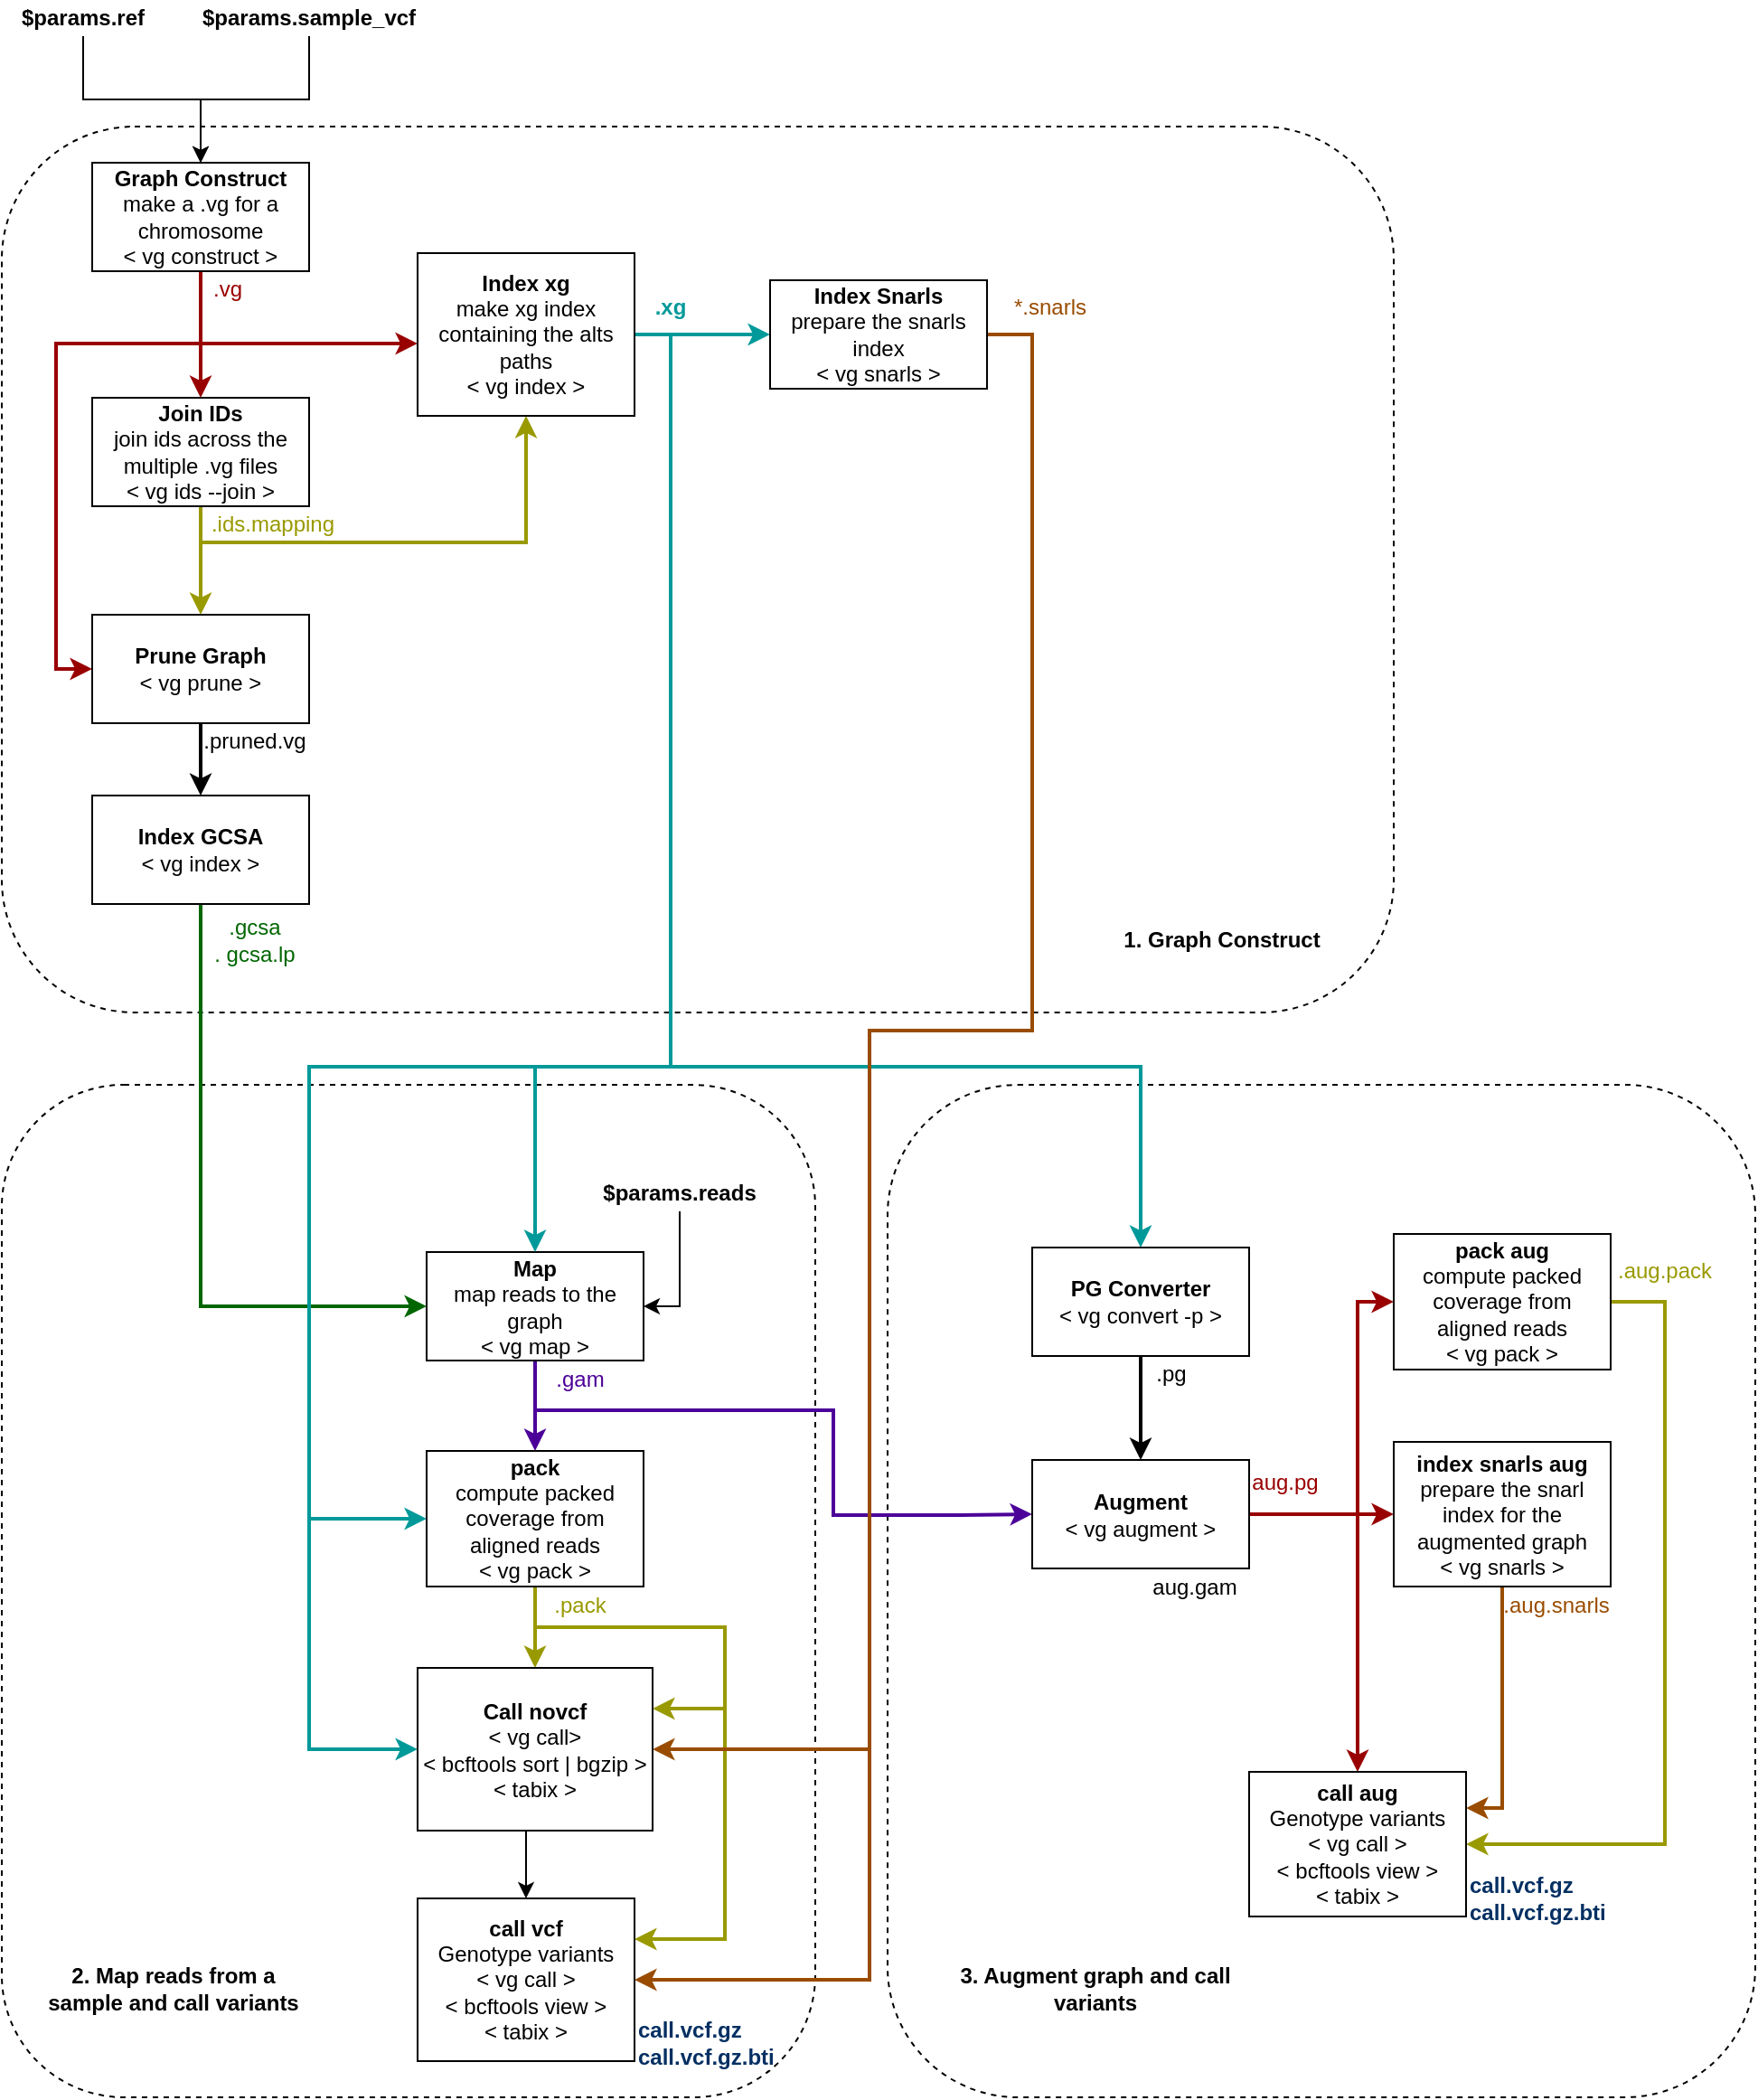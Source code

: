 <mxfile version="14.0.4" type="device"><diagram id="ZgeMwlbMf4eB2G6B6wfO" name="Page-1"><mxGraphModel dx="1426" dy="826" grid="1" gridSize="10" guides="1" tooltips="1" connect="1" arrows="1" fold="1" page="1" pageScale="1" pageWidth="827" pageHeight="1169" math="0" shadow="0"><root><mxCell id="0"/><mxCell id="1" parent="0"/><mxCell id="r01kq3MvRkCibWOv_G0b-95" value="" style="rounded=1;whiteSpace=wrap;html=1;dashed=1;" vertex="1" parent="1"><mxGeometry x="560" y="640" width="480" height="560" as="geometry"/></mxCell><mxCell id="r01kq3MvRkCibWOv_G0b-72" value="" style="rounded=1;whiteSpace=wrap;html=1;dashed=1;" vertex="1" parent="1"><mxGeometry x="70" y="640" width="450" height="560" as="geometry"/></mxCell><mxCell id="r01kq3MvRkCibWOv_G0b-47" value="" style="rounded=1;whiteSpace=wrap;html=1;dashed=1;" vertex="1" parent="1"><mxGeometry x="70" y="110" width="770" height="490" as="geometry"/></mxCell><mxCell id="r01kq3MvRkCibWOv_G0b-4" style="edgeStyle=orthogonalEdgeStyle;rounded=0;orthogonalLoop=1;jettySize=auto;html=1;exitX=0.5;exitY=1;exitDx=0;exitDy=0;entryX=0.5;entryY=0;entryDx=0;entryDy=0;" edge="1" parent="1" source="r01kq3MvRkCibWOv_G0b-1" target="r01kq3MvRkCibWOv_G0b-3"><mxGeometry relative="1" as="geometry"/></mxCell><mxCell id="r01kq3MvRkCibWOv_G0b-1" value="&lt;b&gt;$params.ref&lt;/b&gt;" style="text;html=1;strokeColor=none;fillColor=none;align=center;verticalAlign=middle;whiteSpace=wrap;rounded=0;" vertex="1" parent="1"><mxGeometry x="80" y="40" width="70" height="20" as="geometry"/></mxCell><mxCell id="r01kq3MvRkCibWOv_G0b-6" style="edgeStyle=orthogonalEdgeStyle;rounded=0;orthogonalLoop=1;jettySize=auto;html=1;exitX=0.5;exitY=1;exitDx=0;exitDy=0;entryX=0.5;entryY=0;entryDx=0;entryDy=0;" edge="1" parent="1" source="r01kq3MvRkCibWOv_G0b-2" target="r01kq3MvRkCibWOv_G0b-3"><mxGeometry relative="1" as="geometry"/></mxCell><mxCell id="r01kq3MvRkCibWOv_G0b-2" value="&lt;b&gt;$params.sample_vcf&lt;/b&gt;" style="text;html=1;strokeColor=none;fillColor=none;align=center;verticalAlign=middle;whiteSpace=wrap;rounded=0;" vertex="1" parent="1"><mxGeometry x="180" y="40" width="120" height="20" as="geometry"/></mxCell><mxCell id="r01kq3MvRkCibWOv_G0b-98" style="edgeStyle=orthogonalEdgeStyle;rounded=0;orthogonalLoop=1;jettySize=auto;html=1;exitX=0.5;exitY=1;exitDx=0;exitDy=0;entryX=0;entryY=0.5;entryDx=0;entryDy=0;strokeColor=#990000;strokeWidth=2;" edge="1" parent="1" source="r01kq3MvRkCibWOv_G0b-3" target="r01kq3MvRkCibWOv_G0b-8"><mxGeometry relative="1" as="geometry"><Array as="points"><mxPoint x="180" y="230"/><mxPoint x="100" y="230"/><mxPoint x="100" y="410"/></Array></mxGeometry></mxCell><mxCell id="r01kq3MvRkCibWOv_G0b-99" style="edgeStyle=orthogonalEdgeStyle;rounded=0;orthogonalLoop=1;jettySize=auto;html=1;exitX=0.5;exitY=1;exitDx=0;exitDy=0;strokeColor=#990000;strokeWidth=2;" edge="1" parent="1" source="r01kq3MvRkCibWOv_G0b-3" target="r01kq3MvRkCibWOv_G0b-21"><mxGeometry relative="1" as="geometry"><Array as="points"><mxPoint x="180" y="230"/></Array></mxGeometry></mxCell><mxCell id="r01kq3MvRkCibWOv_G0b-100" style="edgeStyle=orthogonalEdgeStyle;rounded=0;orthogonalLoop=1;jettySize=auto;html=1;exitX=0.5;exitY=1;exitDx=0;exitDy=0;entryX=0.5;entryY=0;entryDx=0;entryDy=0;fontColor=#990000;strokeColor=#990000;strokeWidth=2;" edge="1" parent="1" source="r01kq3MvRkCibWOv_G0b-3" target="r01kq3MvRkCibWOv_G0b-16"><mxGeometry relative="1" as="geometry"/></mxCell><mxCell id="r01kq3MvRkCibWOv_G0b-3" value="&lt;b&gt;Graph Construct&lt;/b&gt;&lt;br&gt;make a .vg for a chromosome&lt;br&gt;&amp;lt; vg construct &amp;gt;" style="rounded=0;whiteSpace=wrap;html=1;" vertex="1" parent="1"><mxGeometry x="120" y="130" width="120" height="60" as="geometry"/></mxCell><mxCell id="r01kq3MvRkCibWOv_G0b-13" style="edgeStyle=orthogonalEdgeStyle;rounded=0;orthogonalLoop=1;jettySize=auto;html=1;exitX=0.5;exitY=1;exitDx=0;exitDy=0;strokeWidth=2;" edge="1" parent="1" source="r01kq3MvRkCibWOv_G0b-8" target="r01kq3MvRkCibWOv_G0b-12"><mxGeometry relative="1" as="geometry"/></mxCell><mxCell id="r01kq3MvRkCibWOv_G0b-8" value="&lt;b&gt;Prune Graph&lt;/b&gt;&lt;br&gt;&amp;lt; vg prune &amp;gt;" style="rounded=0;whiteSpace=wrap;html=1;" vertex="1" parent="1"><mxGeometry x="120" y="380" width="120" height="60" as="geometry"/></mxCell><mxCell id="r01kq3MvRkCibWOv_G0b-10" value=".vg" style="text;html=1;strokeColor=none;fillColor=none;align=center;verticalAlign=middle;whiteSpace=wrap;rounded=0;fontColor=#990000;" vertex="1" parent="1"><mxGeometry x="180" y="190" width="30" height="20" as="geometry"/></mxCell><mxCell id="r01kq3MvRkCibWOv_G0b-104" style="edgeStyle=orthogonalEdgeStyle;rounded=0;orthogonalLoop=1;jettySize=auto;html=1;exitX=0.5;exitY=1;exitDx=0;exitDy=0;entryX=0;entryY=0.5;entryDx=0;entryDy=0;strokeColor=#006600;fontColor=#006600;strokeWidth=2;" edge="1" parent="1" source="r01kq3MvRkCibWOv_G0b-12" target="r01kq3MvRkCibWOv_G0b-14"><mxGeometry relative="1" as="geometry"/></mxCell><mxCell id="r01kq3MvRkCibWOv_G0b-12" value="&lt;b&gt;Index GCSA&lt;/b&gt;&lt;br&gt;&amp;lt; vg index &amp;gt;" style="rounded=0;whiteSpace=wrap;html=1;" vertex="1" parent="1"><mxGeometry x="120" y="480" width="120" height="60" as="geometry"/></mxCell><mxCell id="r01kq3MvRkCibWOv_G0b-113" style="edgeStyle=orthogonalEdgeStyle;rounded=0;orthogonalLoop=1;jettySize=auto;html=1;exitX=0.5;exitY=1;exitDx=0;exitDy=0;entryX=0.5;entryY=0;entryDx=0;entryDy=0;strokeColor=#4C0099;strokeWidth=2;fontColor=#4C0099;" edge="1" parent="1" source="r01kq3MvRkCibWOv_G0b-14" target="r01kq3MvRkCibWOv_G0b-15"><mxGeometry relative="1" as="geometry"/></mxCell><mxCell id="r01kq3MvRkCibWOv_G0b-114" style="edgeStyle=orthogonalEdgeStyle;rounded=0;orthogonalLoop=1;jettySize=auto;html=1;exitX=0.5;exitY=1;exitDx=0;exitDy=0;entryX=0;entryY=0.5;entryDx=0;entryDy=0;strokeColor=#4C0099;strokeWidth=2;fontColor=#4C0099;" edge="1" parent="1" source="r01kq3MvRkCibWOv_G0b-14" target="r01kq3MvRkCibWOv_G0b-78"><mxGeometry relative="1" as="geometry"><Array as="points"><mxPoint x="365" y="820"/><mxPoint x="530" y="820"/><mxPoint x="530" y="878"/><mxPoint x="600" y="878"/></Array></mxGeometry></mxCell><mxCell id="r01kq3MvRkCibWOv_G0b-14" value="&lt;b&gt;Map&lt;/b&gt;&lt;br&gt;map reads to the graph&lt;br&gt;&amp;lt; vg map &amp;gt;" style="rounded=0;whiteSpace=wrap;html=1;" vertex="1" parent="1"><mxGeometry x="305" y="732.5" width="120" height="60" as="geometry"/></mxCell><mxCell id="r01kq3MvRkCibWOv_G0b-62" style="edgeStyle=orthogonalEdgeStyle;rounded=0;orthogonalLoop=1;jettySize=auto;html=1;exitX=0.5;exitY=1;exitDx=0;exitDy=0;strokeWidth=2;strokeColor=#999900;" edge="1" parent="1" source="r01kq3MvRkCibWOv_G0b-15" target="r01kq3MvRkCibWOv_G0b-60"><mxGeometry relative="1" as="geometry"/></mxCell><mxCell id="r01kq3MvRkCibWOv_G0b-122" style="edgeStyle=orthogonalEdgeStyle;rounded=0;orthogonalLoop=1;jettySize=auto;html=1;exitX=0.5;exitY=1;exitDx=0;exitDy=0;entryX=1;entryY=0.25;entryDx=0;entryDy=0;strokeColor=#999900;strokeWidth=2;fontColor=#000000;" edge="1" parent="1" source="r01kq3MvRkCibWOv_G0b-15" target="r01kq3MvRkCibWOv_G0b-60"><mxGeometry relative="1" as="geometry"><Array as="points"><mxPoint x="365" y="940"/><mxPoint x="470" y="940"/><mxPoint x="470" y="985"/></Array></mxGeometry></mxCell><mxCell id="r01kq3MvRkCibWOv_G0b-123" style="edgeStyle=orthogonalEdgeStyle;rounded=0;orthogonalLoop=1;jettySize=auto;html=1;exitX=0.5;exitY=1;exitDx=0;exitDy=0;entryX=1;entryY=0.25;entryDx=0;entryDy=0;strokeColor=#999900;strokeWidth=2;fontColor=#000000;" edge="1" parent="1" source="r01kq3MvRkCibWOv_G0b-15" target="r01kq3MvRkCibWOv_G0b-67"><mxGeometry relative="1" as="geometry"><Array as="points"><mxPoint x="365" y="940"/><mxPoint x="470" y="940"/><mxPoint x="470" y="1113"/></Array></mxGeometry></mxCell><mxCell id="r01kq3MvRkCibWOv_G0b-15" value="&lt;b&gt;pack&lt;/b&gt;&lt;br&gt;compute packed coverage from aligned reads&lt;br&gt;&amp;lt; vg pack &amp;gt;" style="rounded=0;whiteSpace=wrap;html=1;" vertex="1" parent="1"><mxGeometry x="305" y="842.5" width="120" height="75" as="geometry"/></mxCell><mxCell id="r01kq3MvRkCibWOv_G0b-30" style="edgeStyle=orthogonalEdgeStyle;rounded=0;orthogonalLoop=1;jettySize=auto;html=1;exitX=0.5;exitY=1;exitDx=0;exitDy=0;entryX=0.5;entryY=0;entryDx=0;entryDy=0;strokeColor=#999900;strokeWidth=2;" edge="1" parent="1" source="r01kq3MvRkCibWOv_G0b-16" target="r01kq3MvRkCibWOv_G0b-8"><mxGeometry relative="1" as="geometry"/></mxCell><mxCell id="r01kq3MvRkCibWOv_G0b-102" style="edgeStyle=orthogonalEdgeStyle;rounded=0;orthogonalLoop=1;jettySize=auto;html=1;exitX=0.5;exitY=1;exitDx=0;exitDy=0;entryX=0.5;entryY=1;entryDx=0;entryDy=0;fontColor=#990000;strokeColor=#999900;strokeWidth=2;" edge="1" parent="1" source="r01kq3MvRkCibWOv_G0b-16" target="r01kq3MvRkCibWOv_G0b-21"><mxGeometry relative="1" as="geometry"/></mxCell><mxCell id="r01kq3MvRkCibWOv_G0b-16" value="&lt;b&gt;Join IDs&lt;/b&gt;&lt;br&gt;join ids across the multiple .vg files&lt;br&gt;&amp;lt; vg ids --join &amp;gt;" style="rounded=0;whiteSpace=wrap;html=1;" vertex="1" parent="1"><mxGeometry x="120" y="260" width="120" height="60" as="geometry"/></mxCell><mxCell id="r01kq3MvRkCibWOv_G0b-18" value=".ids.mapping" style="text;html=1;strokeColor=none;fillColor=none;align=center;verticalAlign=middle;whiteSpace=wrap;rounded=0;fontColor=#999900;" vertex="1" parent="1"><mxGeometry x="180" y="320" width="80" height="20" as="geometry"/></mxCell><mxCell id="r01kq3MvRkCibWOv_G0b-26" style="edgeStyle=orthogonalEdgeStyle;rounded=0;orthogonalLoop=1;jettySize=auto;html=1;exitX=1;exitY=0.5;exitDx=0;exitDy=0;entryX=0;entryY=0.5;entryDx=0;entryDy=0;strokeColor=#009999;strokeWidth=2;" edge="1" parent="1" source="r01kq3MvRkCibWOv_G0b-21" target="r01kq3MvRkCibWOv_G0b-25"><mxGeometry relative="1" as="geometry"/></mxCell><mxCell id="r01kq3MvRkCibWOv_G0b-49" style="edgeStyle=orthogonalEdgeStyle;rounded=0;orthogonalLoop=1;jettySize=auto;html=1;exitX=1;exitY=0.5;exitDx=0;exitDy=0;entryX=0.5;entryY=0;entryDx=0;entryDy=0;fontColor=#009999;strokeColor=#009999;strokeWidth=2;" edge="1" parent="1" source="r01kq3MvRkCibWOv_G0b-21" target="r01kq3MvRkCibWOv_G0b-14"><mxGeometry relative="1" as="geometry"><Array as="points"><mxPoint x="440" y="225"/><mxPoint x="440" y="630"/><mxPoint x="365" y="630"/></Array></mxGeometry></mxCell><mxCell id="r01kq3MvRkCibWOv_G0b-59" style="edgeStyle=orthogonalEdgeStyle;rounded=0;orthogonalLoop=1;jettySize=auto;html=1;exitX=1;exitY=0.5;exitDx=0;exitDy=0;entryX=0;entryY=0.5;entryDx=0;entryDy=0;strokeColor=#009999;strokeWidth=2;" edge="1" parent="1" source="r01kq3MvRkCibWOv_G0b-21" target="r01kq3MvRkCibWOv_G0b-15"><mxGeometry relative="1" as="geometry"><Array as="points"><mxPoint x="440" y="225"/><mxPoint x="440" y="630"/><mxPoint x="240" y="630"/><mxPoint x="240" y="880"/></Array></mxGeometry></mxCell><mxCell id="r01kq3MvRkCibWOv_G0b-63" style="edgeStyle=orthogonalEdgeStyle;rounded=0;orthogonalLoop=1;jettySize=auto;html=1;exitX=1;exitY=0.5;exitDx=0;exitDy=0;entryX=0;entryY=0.5;entryDx=0;entryDy=0;strokeWidth=2;strokeColor=#009999;" edge="1" parent="1" source="r01kq3MvRkCibWOv_G0b-21" target="r01kq3MvRkCibWOv_G0b-60"><mxGeometry relative="1" as="geometry"><Array as="points"><mxPoint x="440" y="225"/><mxPoint x="440" y="630"/><mxPoint x="240" y="630"/><mxPoint x="240" y="1008"/></Array></mxGeometry></mxCell><mxCell id="r01kq3MvRkCibWOv_G0b-119" style="edgeStyle=orthogonalEdgeStyle;rounded=0;orthogonalLoop=1;jettySize=auto;html=1;exitX=1;exitY=0.5;exitDx=0;exitDy=0;entryX=0.5;entryY=0;entryDx=0;entryDy=0;strokeWidth=2;fontColor=#994C00;strokeColor=#009999;" edge="1" parent="1" source="r01kq3MvRkCibWOv_G0b-21" target="r01kq3MvRkCibWOv_G0b-74"><mxGeometry relative="1" as="geometry"><Array as="points"><mxPoint x="440" y="225"/><mxPoint x="440" y="630"/><mxPoint x="700" y="630"/></Array></mxGeometry></mxCell><mxCell id="r01kq3MvRkCibWOv_G0b-21" value="&lt;b&gt;Index xg&lt;/b&gt;&lt;br&gt;make xg index containing the alts paths&lt;br&gt;&amp;lt; vg index &amp;gt;" style="rounded=0;whiteSpace=wrap;html=1;" vertex="1" parent="1"><mxGeometry x="300" y="180" width="120" height="90" as="geometry"/></mxCell><mxCell id="r01kq3MvRkCibWOv_G0b-117" style="edgeStyle=orthogonalEdgeStyle;rounded=0;orthogonalLoop=1;jettySize=auto;html=1;exitX=1;exitY=0.5;exitDx=0;exitDy=0;entryX=1;entryY=0.5;entryDx=0;entryDy=0;strokeWidth=2;fontColor=#994C00;strokeColor=#994C00;" edge="1" parent="1" source="r01kq3MvRkCibWOv_G0b-25" target="r01kq3MvRkCibWOv_G0b-60"><mxGeometry relative="1" as="geometry"><Array as="points"><mxPoint x="640" y="225"/><mxPoint x="640" y="610"/><mxPoint x="550" y="610"/><mxPoint x="550" y="1008"/></Array></mxGeometry></mxCell><mxCell id="r01kq3MvRkCibWOv_G0b-118" style="edgeStyle=orthogonalEdgeStyle;rounded=0;orthogonalLoop=1;jettySize=auto;html=1;exitX=1;exitY=0.5;exitDx=0;exitDy=0;entryX=1;entryY=0.5;entryDx=0;entryDy=0;strokeColor=#994C00;strokeWidth=2;fontColor=#994C00;" edge="1" parent="1" source="r01kq3MvRkCibWOv_G0b-25" target="r01kq3MvRkCibWOv_G0b-67"><mxGeometry relative="1" as="geometry"><Array as="points"><mxPoint x="640" y="225"/><mxPoint x="640" y="610"/><mxPoint x="550" y="610"/><mxPoint x="550" y="1135"/></Array></mxGeometry></mxCell><mxCell id="r01kq3MvRkCibWOv_G0b-25" value="&lt;b&gt;Index Snarls&lt;/b&gt;&lt;br&gt;prepare the snarls index&lt;br&gt;&amp;lt; vg snarls &amp;gt;" style="rounded=0;whiteSpace=wrap;html=1;" vertex="1" parent="1"><mxGeometry x="495" y="195" width="120" height="60" as="geometry"/></mxCell><mxCell id="r01kq3MvRkCibWOv_G0b-27" value=".xg" style="text;html=1;strokeColor=none;fillColor=none;align=center;verticalAlign=middle;whiteSpace=wrap;rounded=0;fontColor=#009999;fontStyle=1" vertex="1" parent="1"><mxGeometry x="425" y="200" width="30" height="20" as="geometry"/></mxCell><mxCell id="r01kq3MvRkCibWOv_G0b-29" value="*.snarls" style="text;html=1;strokeColor=none;fillColor=none;align=center;verticalAlign=middle;whiteSpace=wrap;rounded=0;strokeWidth=2;fontColor=#994C00;" vertex="1" parent="1"><mxGeometry x="630" y="200" width="40" height="20" as="geometry"/></mxCell><mxCell id="r01kq3MvRkCibWOv_G0b-33" value=".pruned.vg" style="text;html=1;strokeColor=none;fillColor=none;align=center;verticalAlign=middle;whiteSpace=wrap;rounded=0;" vertex="1" parent="1"><mxGeometry x="180" y="440" width="60" height="20" as="geometry"/></mxCell><mxCell id="r01kq3MvRkCibWOv_G0b-48" value="&lt;b&gt;1. Graph Construct&lt;/b&gt;" style="text;html=1;strokeColor=none;fillColor=none;align=center;verticalAlign=middle;whiteSpace=wrap;rounded=0;dashed=1;" vertex="1" parent="1"><mxGeometry x="670" y="550" width="150" height="20" as="geometry"/></mxCell><mxCell id="r01kq3MvRkCibWOv_G0b-50" value="&lt;span style=&quot;background-color: rgb(255, 255, 255);&quot;&gt;.gcsa&lt;br&gt;. gcsa.lp&lt;br&gt;&lt;/span&gt;" style="text;html=1;strokeColor=none;fillColor=none;align=center;verticalAlign=middle;whiteSpace=wrap;rounded=0;dashed=1;fontColor=#006600;" vertex="1" parent="1"><mxGeometry x="180" y="550" width="60" height="20" as="geometry"/></mxCell><mxCell id="r01kq3MvRkCibWOv_G0b-57" value=".gam" style="text;html=1;strokeColor=none;fillColor=none;align=center;verticalAlign=middle;whiteSpace=wrap;rounded=0;strokeWidth=2;fontColor=#4C0099;" vertex="1" parent="1"><mxGeometry x="370" y="792.5" width="40" height="20" as="geometry"/></mxCell><mxCell id="r01kq3MvRkCibWOv_G0b-68" style="edgeStyle=orthogonalEdgeStyle;rounded=0;orthogonalLoop=1;jettySize=auto;html=1;exitX=0.5;exitY=1;exitDx=0;exitDy=0;entryX=0.5;entryY=0;entryDx=0;entryDy=0;" edge="1" parent="1" source="r01kq3MvRkCibWOv_G0b-60" target="r01kq3MvRkCibWOv_G0b-67"><mxGeometry relative="1" as="geometry"/></mxCell><mxCell id="r01kq3MvRkCibWOv_G0b-60" value="&lt;b&gt;Call novcf&lt;br&gt;&lt;/b&gt;&amp;lt; vg call&amp;gt;&lt;br&gt;&amp;lt; bcftools sort | bgzip &amp;gt;&lt;br&gt;&amp;lt; tabix &amp;gt;" style="rounded=0;whiteSpace=wrap;html=1;" vertex="1" parent="1"><mxGeometry x="300" y="962.5" width="130" height="90" as="geometry"/></mxCell><mxCell id="r01kq3MvRkCibWOv_G0b-61" value=".pack" style="text;html=1;strokeColor=none;fillColor=none;align=center;verticalAlign=middle;whiteSpace=wrap;rounded=0;fontColor=#999900;" vertex="1" parent="1"><mxGeometry x="370" y="917.5" width="40" height="20" as="geometry"/></mxCell><mxCell id="r01kq3MvRkCibWOv_G0b-65" value="&lt;span style=&quot;color: rgb(3 , 47 , 98) ; font-family: , &amp;quot;consolas&amp;quot; , &amp;quot;liberation mono&amp;quot; , &amp;quot;menlo&amp;quot; , monospace ; background-color: rgb(255 , 255 , 255)&quot;&gt;&lt;b&gt;call.vcf.gz&lt;br&gt;call.vcf.gz.bti&lt;/b&gt;&lt;br&gt;&lt;/span&gt;" style="text;html=1;strokeColor=none;fillColor=none;align=left;verticalAlign=middle;whiteSpace=wrap;rounded=0;" vertex="1" parent="1"><mxGeometry x="420" y="1160" width="70" height="20" as="geometry"/></mxCell><mxCell id="r01kq3MvRkCibWOv_G0b-67" value="&lt;b&gt;call vcf&lt;/b&gt;&lt;br&gt;Genotype variants&lt;br&gt;&amp;lt; vg call &amp;gt;&lt;br&gt;&amp;lt; bcftools view &amp;gt;&lt;br&gt;&amp;lt; tabix &amp;gt;" style="rounded=0;whiteSpace=wrap;html=1;" vertex="1" parent="1"><mxGeometry x="300" y="1090" width="120" height="90" as="geometry"/></mxCell><mxCell id="r01kq3MvRkCibWOv_G0b-73" value="&lt;b&gt;2. Map reads from a sample and call variants&lt;/b&gt;" style="text;html=1;strokeColor=none;fillColor=none;align=center;verticalAlign=middle;whiteSpace=wrap;rounded=0;dashed=1;" vertex="1" parent="1"><mxGeometry x="90" y="1130" width="150" height="20" as="geometry"/></mxCell><mxCell id="r01kq3MvRkCibWOv_G0b-79" style="edgeStyle=orthogonalEdgeStyle;rounded=0;orthogonalLoop=1;jettySize=auto;html=1;exitX=0.5;exitY=1;exitDx=0;exitDy=0;strokeWidth=2;" edge="1" parent="1" source="r01kq3MvRkCibWOv_G0b-74" target="r01kq3MvRkCibWOv_G0b-78"><mxGeometry relative="1" as="geometry"/></mxCell><mxCell id="r01kq3MvRkCibWOv_G0b-74" value="&lt;b&gt;PG Converter&lt;br&gt;&lt;/b&gt;&amp;lt; vg convert -p &amp;gt;" style="rounded=0;whiteSpace=wrap;html=1;" vertex="1" parent="1"><mxGeometry x="640" y="730" width="120" height="60" as="geometry"/></mxCell><mxCell id="r01kq3MvRkCibWOv_G0b-76" value=".pg" style="text;html=1;strokeColor=none;fillColor=none;align=center;verticalAlign=middle;whiteSpace=wrap;rounded=0;" vertex="1" parent="1"><mxGeometry x="697" y="790" width="40" height="20" as="geometry"/></mxCell><mxCell id="r01kq3MvRkCibWOv_G0b-85" style="edgeStyle=orthogonalEdgeStyle;rounded=0;orthogonalLoop=1;jettySize=auto;html=1;exitX=1;exitY=0.5;exitDx=0;exitDy=0;entryX=0;entryY=0.5;entryDx=0;entryDy=0;strokeColor=#990000;strokeWidth=2;" edge="1" parent="1" source="r01kq3MvRkCibWOv_G0b-78" target="r01kq3MvRkCibWOv_G0b-84"><mxGeometry relative="1" as="geometry"/></mxCell><mxCell id="r01kq3MvRkCibWOv_G0b-120" style="edgeStyle=orthogonalEdgeStyle;rounded=0;orthogonalLoop=1;jettySize=auto;html=1;exitX=1;exitY=0.5;exitDx=0;exitDy=0;strokeColor=#990000;strokeWidth=2;fontColor=#990000;" edge="1" parent="1" source="r01kq3MvRkCibWOv_G0b-78" target="r01kq3MvRkCibWOv_G0b-91"><mxGeometry relative="1" as="geometry"/></mxCell><mxCell id="r01kq3MvRkCibWOv_G0b-121" style="edgeStyle=orthogonalEdgeStyle;rounded=0;orthogonalLoop=1;jettySize=auto;html=1;exitX=1;exitY=0.5;exitDx=0;exitDy=0;entryX=0;entryY=0.5;entryDx=0;entryDy=0;strokeColor=#990000;strokeWidth=2;fontColor=#990000;" edge="1" parent="1" source="r01kq3MvRkCibWOv_G0b-78" target="r01kq3MvRkCibWOv_G0b-87"><mxGeometry relative="1" as="geometry"><Array as="points"><mxPoint x="820" y="878"/><mxPoint x="820" y="760"/></Array></mxGeometry></mxCell><mxCell id="r01kq3MvRkCibWOv_G0b-78" value="&lt;b&gt;Augment&lt;br&gt;&lt;/b&gt;&amp;lt; vg augment &amp;gt;" style="rounded=0;whiteSpace=wrap;html=1;" vertex="1" parent="1"><mxGeometry x="640" y="847.5" width="120" height="60" as="geometry"/></mxCell><mxCell id="r01kq3MvRkCibWOv_G0b-81" value="aug.pg" style="text;html=1;strokeColor=none;fillColor=none;align=center;verticalAlign=middle;whiteSpace=wrap;rounded=0;fontColor=#990000;" vertex="1" parent="1"><mxGeometry x="760" y="850" width="40" height="20" as="geometry"/></mxCell><mxCell id="r01kq3MvRkCibWOv_G0b-83" value="aug.gam" style="text;html=1;strokeColor=none;fillColor=none;align=center;verticalAlign=middle;whiteSpace=wrap;rounded=0;" vertex="1" parent="1"><mxGeometry x="710" y="907.5" width="40" height="20" as="geometry"/></mxCell><mxCell id="r01kq3MvRkCibWOv_G0b-124" style="edgeStyle=orthogonalEdgeStyle;rounded=0;orthogonalLoop=1;jettySize=auto;html=1;exitX=0.5;exitY=1;exitDx=0;exitDy=0;entryX=1;entryY=0.25;entryDx=0;entryDy=0;strokeWidth=2;fontColor=#994C00;strokeColor=#994C00;" edge="1" parent="1" source="r01kq3MvRkCibWOv_G0b-84" target="r01kq3MvRkCibWOv_G0b-91"><mxGeometry relative="1" as="geometry"/></mxCell><mxCell id="r01kq3MvRkCibWOv_G0b-84" value="&lt;b&gt;index snarls aug&lt;br&gt;&lt;/b&gt;prepare the snarl index for the augmented graph&lt;br&gt;&amp;lt; vg snarls &amp;gt;" style="rounded=0;whiteSpace=wrap;html=1;" vertex="1" parent="1"><mxGeometry x="840" y="837.5" width="120" height="80" as="geometry"/></mxCell><mxCell id="r01kq3MvRkCibWOv_G0b-86" value=".aug.snarls" style="text;html=1;strokeColor=none;fillColor=none;align=center;verticalAlign=middle;whiteSpace=wrap;rounded=0;fontColor=#994C00;" vertex="1" parent="1"><mxGeometry x="910" y="917.5" width="40" height="20" as="geometry"/></mxCell><mxCell id="r01kq3MvRkCibWOv_G0b-93" style="edgeStyle=orthogonalEdgeStyle;rounded=0;orthogonalLoop=1;jettySize=auto;html=1;exitX=1;exitY=0.5;exitDx=0;exitDy=0;entryX=1;entryY=0.5;entryDx=0;entryDy=0;strokeWidth=2;strokeColor=#999900;" edge="1" parent="1" source="r01kq3MvRkCibWOv_G0b-87" target="r01kq3MvRkCibWOv_G0b-91"><mxGeometry relative="1" as="geometry"><Array as="points"><mxPoint x="990" y="760"/><mxPoint x="990" y="1060"/></Array></mxGeometry></mxCell><mxCell id="r01kq3MvRkCibWOv_G0b-87" value="&lt;b&gt;pack aug&lt;/b&gt;&lt;br&gt;compute packed coverage from aligned reads&lt;br&gt;&amp;lt; vg pack &amp;gt;" style="rounded=0;whiteSpace=wrap;html=1;" vertex="1" parent="1"><mxGeometry x="840" y="722.5" width="120" height="75" as="geometry"/></mxCell><mxCell id="r01kq3MvRkCibWOv_G0b-90" value=".aug.pack" style="text;html=1;strokeColor=none;fillColor=none;align=center;verticalAlign=middle;whiteSpace=wrap;rounded=0;fontColor=#999900;" vertex="1" parent="1"><mxGeometry x="970" y="732.5" width="40" height="20" as="geometry"/></mxCell><mxCell id="r01kq3MvRkCibWOv_G0b-91" value="&lt;b&gt;call aug&lt;/b&gt;&lt;br&gt;Genotype variants&lt;br&gt;&amp;lt; vg call &amp;gt;&lt;br&gt;&amp;lt; bcftools view &amp;gt;&lt;br&gt;&amp;lt; tabix &amp;gt;" style="rounded=0;whiteSpace=wrap;html=1;" vertex="1" parent="1"><mxGeometry x="760" y="1020" width="120" height="80" as="geometry"/></mxCell><mxCell id="r01kq3MvRkCibWOv_G0b-96" value="&lt;b&gt;3. Augment graph and call variants&lt;/b&gt;" style="text;html=1;strokeColor=none;fillColor=none;align=center;verticalAlign=middle;whiteSpace=wrap;rounded=0;dashed=1;" vertex="1" parent="1"><mxGeometry x="580" y="1130" width="190" height="20" as="geometry"/></mxCell><mxCell id="r01kq3MvRkCibWOv_G0b-127" value="&lt;span style=&quot;color: rgb(3 , 47 , 98) ; font-family: , &amp;quot;consolas&amp;quot; , &amp;quot;liberation mono&amp;quot; , &amp;quot;menlo&amp;quot; , monospace ; background-color: rgb(255 , 255 , 255)&quot;&gt;&lt;b&gt;call.vcf.gz&lt;br&gt;call.vcf.gz.bti&lt;/b&gt;&lt;br&gt;&lt;/span&gt;" style="text;html=1;strokeColor=none;fillColor=none;align=left;verticalAlign=middle;whiteSpace=wrap;rounded=0;" vertex="1" parent="1"><mxGeometry x="880" y="1080" width="70" height="20" as="geometry"/></mxCell><mxCell id="r01kq3MvRkCibWOv_G0b-130" style="edgeStyle=orthogonalEdgeStyle;rounded=0;orthogonalLoop=1;jettySize=auto;html=1;exitX=0.5;exitY=1;exitDx=0;exitDy=0;entryX=1;entryY=0.5;entryDx=0;entryDy=0;strokeWidth=1;" edge="1" parent="1" source="r01kq3MvRkCibWOv_G0b-129" target="r01kq3MvRkCibWOv_G0b-14"><mxGeometry relative="1" as="geometry"/></mxCell><mxCell id="r01kq3MvRkCibWOv_G0b-129" value="$params.reads" style="text;html=1;strokeColor=none;fillColor=none;align=center;verticalAlign=middle;whiteSpace=wrap;rounded=0;dashed=1;fontStyle=1" vertex="1" parent="1"><mxGeometry x="425" y="690" width="40" height="20" as="geometry"/></mxCell></root></mxGraphModel></diagram></mxfile>